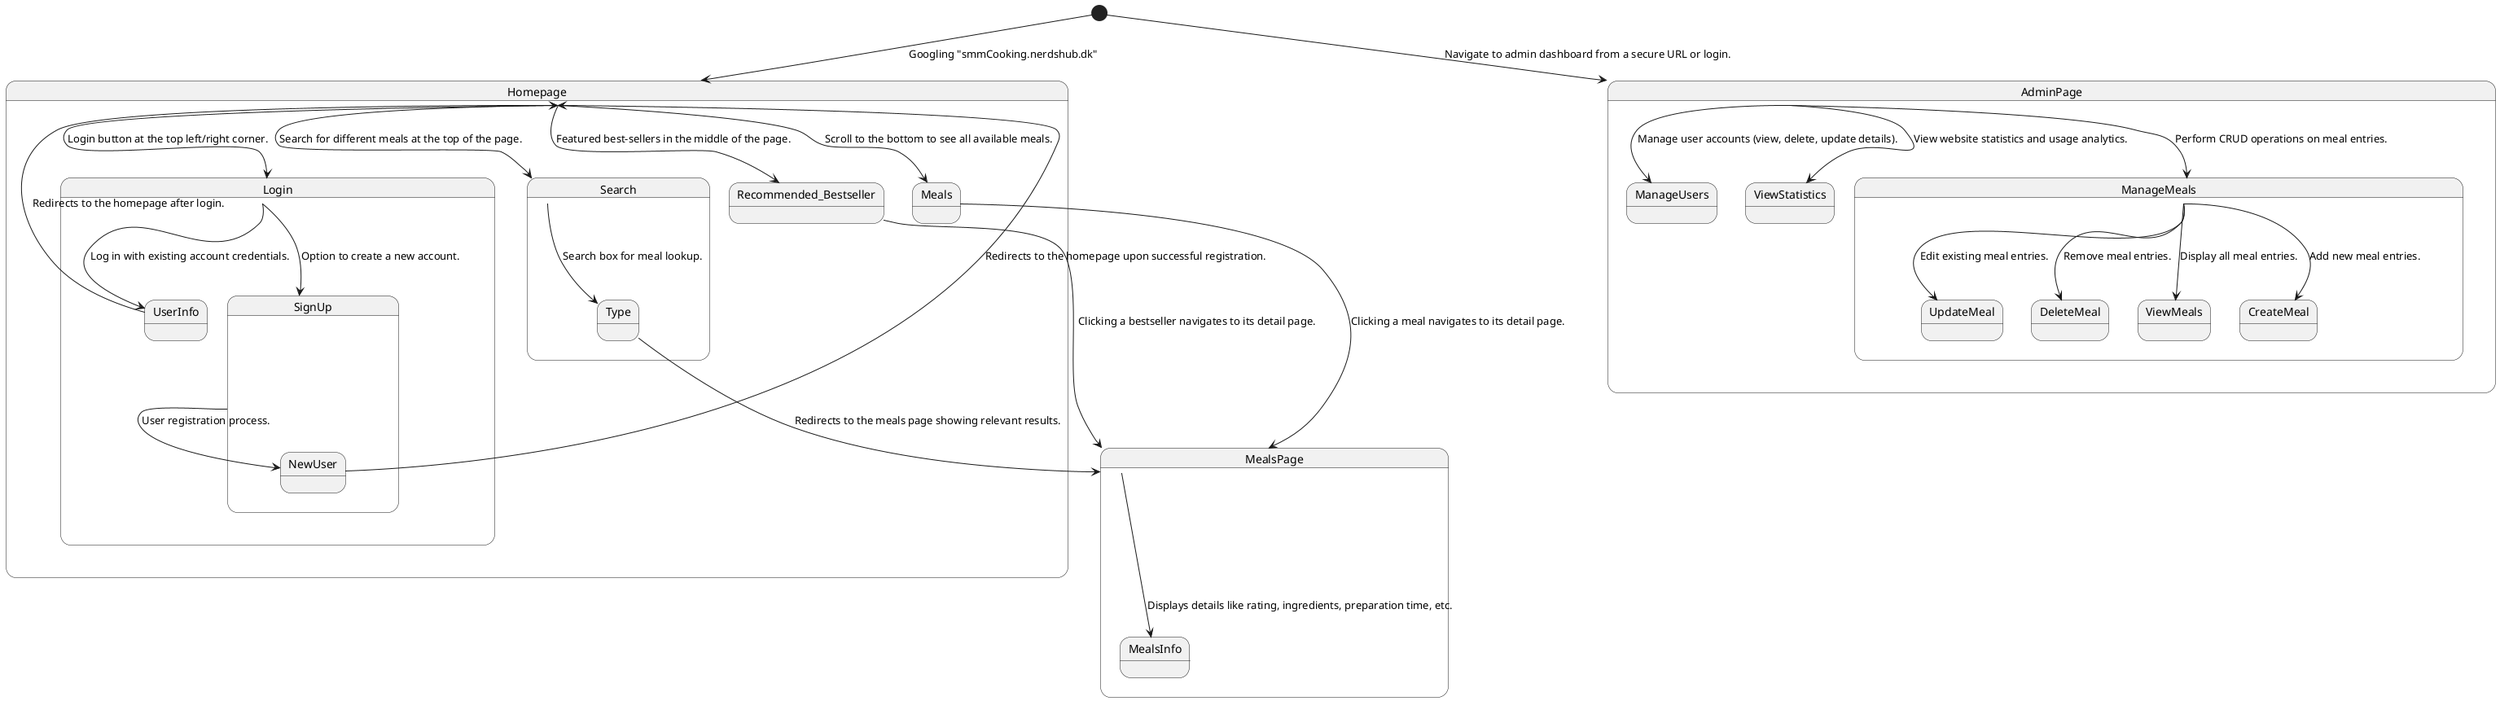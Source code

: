 @startuml
[*] --> Homepage : Googling "smmCooking.nerdshub.dk"

state Homepage {
    Homepage --> Search: Search for different meals at the top of the page.
    Homepage --> Recommended_Bestseller: Featured best-sellers in the middle of the page.
    Homepage --> Login: Login button at the top left/right corner.
    Homepage --> Meals: Scroll to the bottom to see all available meals.
}

Meals --> MealsPage: Clicking a meal navigates to its detail page.
Recommended_Bestseller --> MealsPage: Clicking a bestseller navigates to its detail page.

state Search {
    Search --> Type: Search box for meal lookup.
    Type --> MealsPage: Redirects to the meals page showing relevant results.
}

state MealsPage {
    MealsPage --> MealsInfo: Displays details like rating, ingredients, preparation time, etc.
}

state Login {
    Login --> UserInfo: Log in with existing account credentials.
    Login --> SignUp: Option to create a new account.
    UserInfo --> Homepage: Redirects to the homepage after login.
}

state SignUp {
    SignUp --> NewUser: User registration process.
    NewUser --> Homepage: Redirects to the homepage upon successful registration.
}

state AdminPage {
    AdminPage --> ManageMeals: Perform CRUD operations on meal entries.
    AdminPage --> ManageUsers: Manage user accounts (view, delete, update details).
    AdminPage --> ViewStatistics: View website statistics and usage analytics.

    state ManageMeals {
        ManageMeals --> CreateMeal: Add new meal entries.
        ManageMeals --> UpdateMeal: Edit existing meal entries.
        ManageMeals --> DeleteMeal: Remove meal entries.
        ManageMeals --> ViewMeals: Display all meal entries.
    }

}

[*] --> AdminPage: Navigate to admin dashboard from a secure URL or login.
@enduml